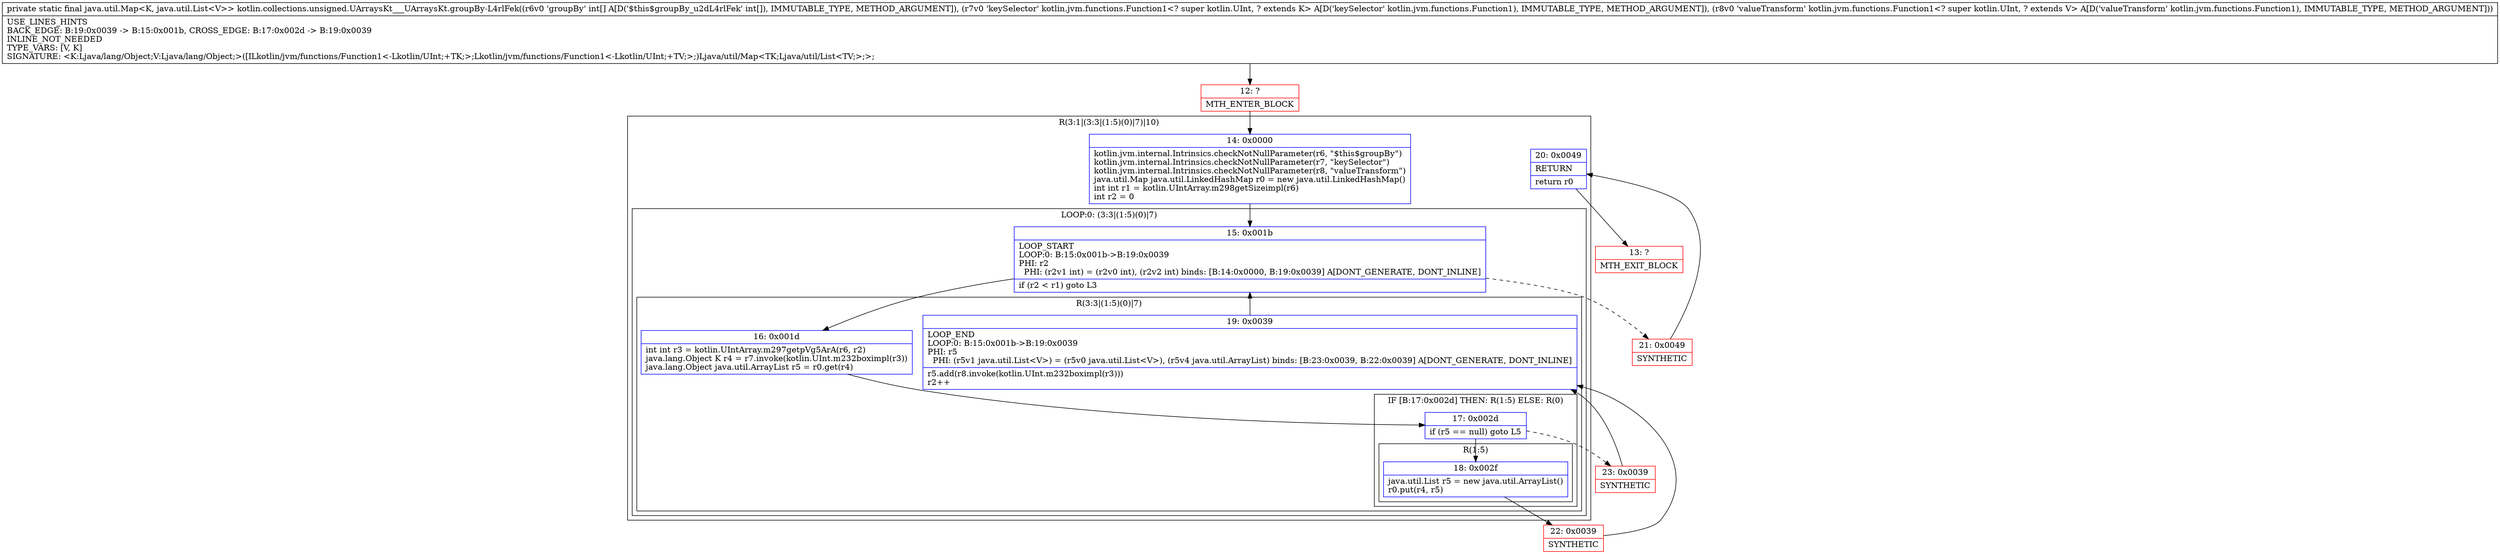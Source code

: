 digraph "CFG forkotlin.collections.unsigned.UArraysKt___UArraysKt.groupBy\-L4rlFek([ILkotlin\/jvm\/functions\/Function1;Lkotlin\/jvm\/functions\/Function1;)Ljava\/util\/Map;" {
subgraph cluster_Region_85391637 {
label = "R(3:1|(3:3|(1:5)(0)|7)|10)";
node [shape=record,color=blue];
Node_14 [shape=record,label="{14\:\ 0x0000|kotlin.jvm.internal.Intrinsics.checkNotNullParameter(r6, \"$this$groupBy\")\lkotlin.jvm.internal.Intrinsics.checkNotNullParameter(r7, \"keySelector\")\lkotlin.jvm.internal.Intrinsics.checkNotNullParameter(r8, \"valueTransform\")\ljava.util.Map java.util.LinkedHashMap r0 = new java.util.LinkedHashMap()\lint int r1 = kotlin.UIntArray.m298getSizeimpl(r6)\lint r2 = 0\l}"];
subgraph cluster_LoopRegion_232727500 {
label = "LOOP:0: (3:3|(1:5)(0)|7)";
node [shape=record,color=blue];
Node_15 [shape=record,label="{15\:\ 0x001b|LOOP_START\lLOOP:0: B:15:0x001b\-\>B:19:0x0039\lPHI: r2 \l  PHI: (r2v1 int) = (r2v0 int), (r2v2 int) binds: [B:14:0x0000, B:19:0x0039] A[DONT_GENERATE, DONT_INLINE]\l|if (r2 \< r1) goto L3\l}"];
subgraph cluster_Region_782369180 {
label = "R(3:3|(1:5)(0)|7)";
node [shape=record,color=blue];
Node_16 [shape=record,label="{16\:\ 0x001d|int int r3 = kotlin.UIntArray.m297getpVg5ArA(r6, r2)\ljava.lang.Object K r4 = r7.invoke(kotlin.UInt.m232boximpl(r3))\ljava.lang.Object java.util.ArrayList r5 = r0.get(r4)\l}"];
subgraph cluster_IfRegion_1068743987 {
label = "IF [B:17:0x002d] THEN: R(1:5) ELSE: R(0)";
node [shape=record,color=blue];
Node_17 [shape=record,label="{17\:\ 0x002d|if (r5 == null) goto L5\l}"];
subgraph cluster_Region_1291148582 {
label = "R(1:5)";
node [shape=record,color=blue];
Node_18 [shape=record,label="{18\:\ 0x002f|java.util.List r5 = new java.util.ArrayList()\lr0.put(r4, r5)\l}"];
}
subgraph cluster_Region_53221122 {
label = "R(0)";
node [shape=record,color=blue];
}
}
Node_19 [shape=record,label="{19\:\ 0x0039|LOOP_END\lLOOP:0: B:15:0x001b\-\>B:19:0x0039\lPHI: r5 \l  PHI: (r5v1 java.util.List\<V\>) = (r5v0 java.util.List\<V\>), (r5v4 java.util.ArrayList) binds: [B:23:0x0039, B:22:0x0039] A[DONT_GENERATE, DONT_INLINE]\l|r5.add(r8.invoke(kotlin.UInt.m232boximpl(r3)))\lr2++\l}"];
}
}
Node_20 [shape=record,label="{20\:\ 0x0049|RETURN\l|return r0\l}"];
}
Node_12 [shape=record,color=red,label="{12\:\ ?|MTH_ENTER_BLOCK\l}"];
Node_22 [shape=record,color=red,label="{22\:\ 0x0039|SYNTHETIC\l}"];
Node_23 [shape=record,color=red,label="{23\:\ 0x0039|SYNTHETIC\l}"];
Node_21 [shape=record,color=red,label="{21\:\ 0x0049|SYNTHETIC\l}"];
Node_13 [shape=record,color=red,label="{13\:\ ?|MTH_EXIT_BLOCK\l}"];
MethodNode[shape=record,label="{private static final java.util.Map\<K, java.util.List\<V\>\> kotlin.collections.unsigned.UArraysKt___UArraysKt.groupBy\-L4rlFek((r6v0 'groupBy' int[] A[D('$this$groupBy_u2dL4rlFek' int[]), IMMUTABLE_TYPE, METHOD_ARGUMENT]), (r7v0 'keySelector' kotlin.jvm.functions.Function1\<? super kotlin.UInt, ? extends K\> A[D('keySelector' kotlin.jvm.functions.Function1), IMMUTABLE_TYPE, METHOD_ARGUMENT]), (r8v0 'valueTransform' kotlin.jvm.functions.Function1\<? super kotlin.UInt, ? extends V\> A[D('valueTransform' kotlin.jvm.functions.Function1), IMMUTABLE_TYPE, METHOD_ARGUMENT]))  | USE_LINES_HINTS\lBACK_EDGE: B:19:0x0039 \-\> B:15:0x001b, CROSS_EDGE: B:17:0x002d \-\> B:19:0x0039\lINLINE_NOT_NEEDED\lTYPE_VARS: [V, K]\lSIGNATURE: \<K:Ljava\/lang\/Object;V:Ljava\/lang\/Object;\>([ILkotlin\/jvm\/functions\/Function1\<\-Lkotlin\/UInt;+TK;\>;Lkotlin\/jvm\/functions\/Function1\<\-Lkotlin\/UInt;+TV;\>;)Ljava\/util\/Map\<TK;Ljava\/util\/List\<TV;\>;\>;\l}"];
MethodNode -> Node_12;Node_14 -> Node_15;
Node_15 -> Node_16;
Node_15 -> Node_21[style=dashed];
Node_16 -> Node_17;
Node_17 -> Node_18;
Node_17 -> Node_23[style=dashed];
Node_18 -> Node_22;
Node_19 -> Node_15;
Node_20 -> Node_13;
Node_12 -> Node_14;
Node_22 -> Node_19;
Node_23 -> Node_19;
Node_21 -> Node_20;
}

